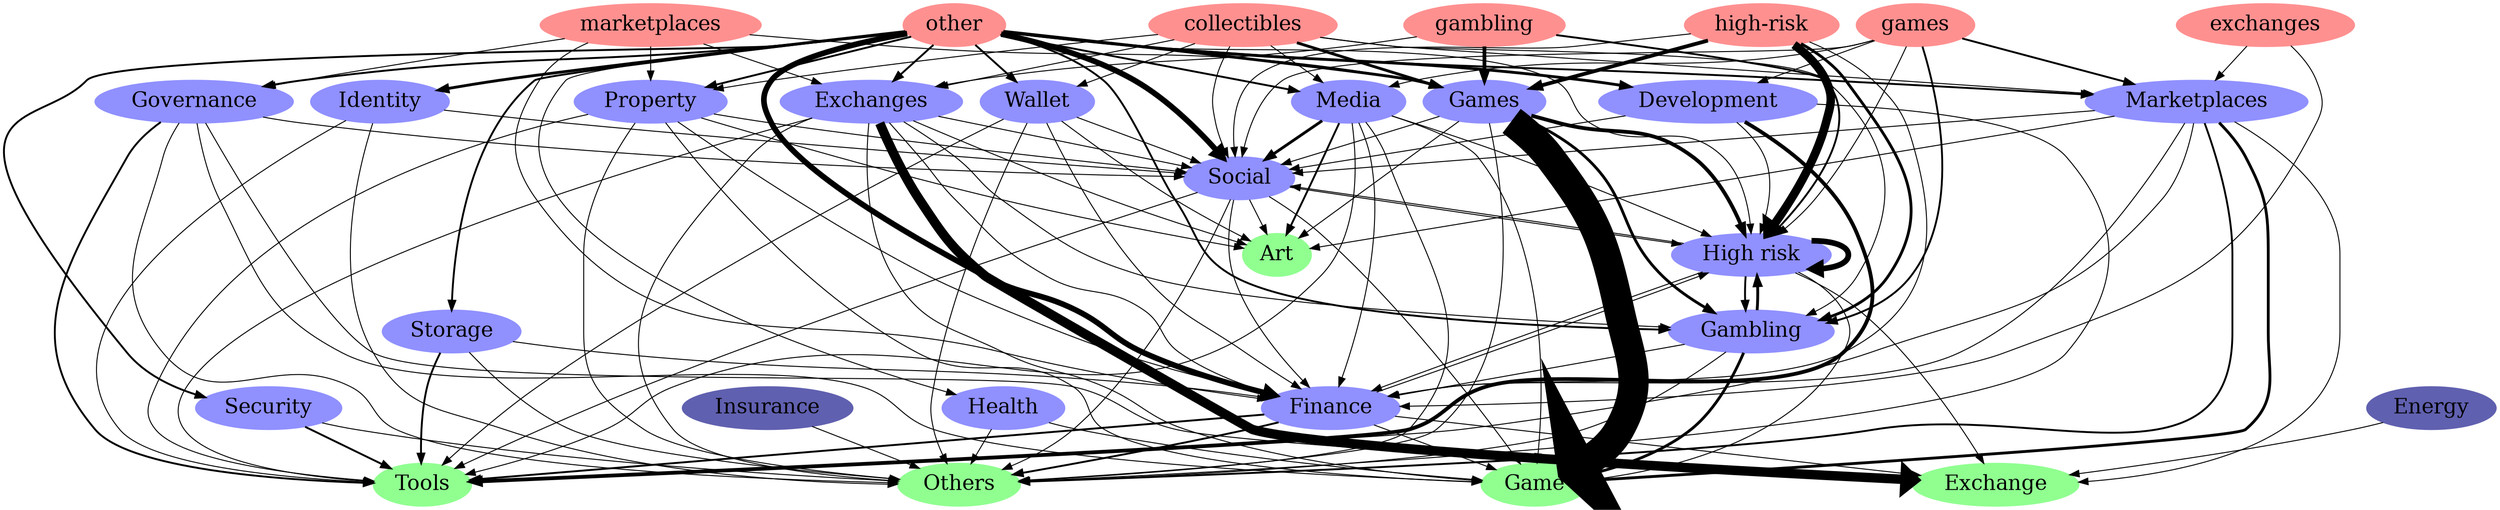 digraph mappings {
Media -> Social [penwidth=3];
Media [color="#6060b0",style=filled,label="Media",fontsize=22];
Social [color="#90ff90",style=filled,label="Social",fontsize=22];
Games -> Art [penwidth=1];
Games [color="#6060b0",style=filled,label="Games",fontsize=22];
Art [color="#90ff90",style=filled,label="Art",fontsize=22];
Gambling -> Game [penwidth=3];
Gambling [color="#6060b0",style=filled,label="Gambling",fontsize=22];
Game [color="#90ff90",style=filled,label="Game",fontsize=22];
Highrisk -> Highrisk [penwidth=6];
Highrisk [color="#6060b0",style=filled,label="High risk",fontsize=22];
Highrisk [color="#90ff90",style=filled,label="High-risk",fontsize=22];
Marketplaces -> Finance [penwidth=1];
Marketplaces [color="#6060b0",style=filled,label="Marketplaces",fontsize=22];
Finance [color="#90ff90",style=filled,label="Finance",fontsize=22];
Wallet -> Social [penwidth=1];
Wallet [color="#6060b0",style=filled,label="Wallet",fontsize=22];
Social [color="#90ff90",style=filled,label="Social",fontsize=22];
Insurance -> Others [penwidth=1];
Insurance [color="#6060b0",style=filled,label="Insurance",fontsize=22];
Others [color="#90ff90",style=filled,label="Others",fontsize=22];
Exchanges -> Gambling [penwidth=1];
Exchanges [color="#6060b0",style=filled,label="Exchanges",fontsize=22];
Gambling [color="#90ff90",style=filled,label="Gambling",fontsize=22];
Energy -> Exchange [penwidth=1];
Energy [color="#6060b0",style=filled,label="Energy",fontsize=22];
Exchange [color="#90ff90",style=filled,label="Exchange",fontsize=22];
Governance -> Game [penwidth=1];
Governance [color="#6060b0",style=filled,label="Governance",fontsize=22];
Game [color="#90ff90",style=filled,label="Game",fontsize=22];
Property -> Art [penwidth=1];
Property [color="#6060b0",style=filled,label="Property",fontsize=22];
Art [color="#90ff90",style=filled,label="Art",fontsize=22];
Media -> Finance [penwidth=1];
Media [color="#6060b0",style=filled,label="Media",fontsize=22];
Finance [color="#90ff90",style=filled,label="Finance",fontsize=22];
Wallet -> Finance [penwidth=1];
Wallet [color="#6060b0",style=filled,label="Wallet",fontsize=22];
Finance [color="#90ff90",style=filled,label="Finance",fontsize=22];
Social -> Tools [penwidth=1];
Social [color="#6060b0",style=filled,label="Social",fontsize=22];
Tools [color="#90ff90",style=filled,label="Tools",fontsize=22];
Exchanges -> Art [penwidth=1];
Exchanges [color="#6060b0",style=filled,label="Exchanges",fontsize=22];
Art [color="#90ff90",style=filled,label="Art",fontsize=22];
Property -> Social [penwidth=1];
Property [color="#6060b0",style=filled,label="Property",fontsize=22];
Social [color="#90ff90",style=filled,label="Social",fontsize=22];
Storage -> Tools [penwidth=2];
Storage [color="#6060b0",style=filled,label="Storage",fontsize=22];
Tools [color="#90ff90",style=filled,label="Tools",fontsize=22];
Highrisk -> Social [penwidth=1];
Highrisk [color="#6060b0",style=filled,label="High risk",fontsize=22];
Social [color="#90ff90",style=filled,label="Social",fontsize=22];
Exchanges -> Finance [penwidth=1];
Exchanges [color="#6060b0",style=filled,label="Exchanges",fontsize=22];
Finance [color="#90ff90",style=filled,label="Finance",fontsize=22];
Media -> Others [penwidth=1];
Media [color="#6060b0",style=filled,label="Media",fontsize=22];
Others [color="#90ff90",style=filled,label="Others",fontsize=22];
Governance -> Social [penwidth=1];
Governance [color="#6060b0",style=filled,label="Governance",fontsize=22];
Social [color="#90ff90",style=filled,label="Social",fontsize=22];
Property -> Game [penwidth=1];
Property [color="#6060b0",style=filled,label="Property",fontsize=22];
Game [color="#90ff90",style=filled,label="Game",fontsize=22];
Media -> Art [penwidth=2];
Media [color="#6060b0",style=filled,label="Media",fontsize=22];
Art [color="#90ff90",style=filled,label="Art",fontsize=22];
Property -> Tools [penwidth=1];
Property [color="#6060b0",style=filled,label="Property",fontsize=22];
Tools [color="#90ff90",style=filled,label="Tools",fontsize=22];
Social -> Game [penwidth=1];
Social [color="#6060b0",style=filled,label="Social",fontsize=22];
Game [color="#90ff90",style=filled,label="Game",fontsize=22];
Wallet -> Tools [penwidth=1];
Wallet [color="#6060b0",style=filled,label="Wallet",fontsize=22];
Tools [color="#90ff90",style=filled,label="Tools",fontsize=22];
Finance -> Highrisk [penwidth=1];
Finance [color="#6060b0",style=filled,label="Finance",fontsize=22];
Highrisk [color="#90ff90",style=filled,label="High-risk",fontsize=22];
Marketplaces -> Social [penwidth=1];
Marketplaces [color="#6060b0",style=filled,label="Marketplaces",fontsize=22];
Social [color="#90ff90",style=filled,label="Social",fontsize=22];
Development -> Highrisk [penwidth=1];
Development [color="#6060b0",style=filled,label="Development",fontsize=22];
Highrisk [color="#90ff90",style=filled,label="High-risk",fontsize=22];
Games -> Game [penwidth=32];
Games [color="#6060b0",style=filled,label="Games",fontsize=22];
Game [color="#90ff90",style=filled,label="Game",fontsize=22];
Media -> Game [penwidth=1];
Media [color="#6060b0",style=filled,label="Media",fontsize=22];
Game [color="#90ff90",style=filled,label="Game",fontsize=22];
Health -> Others [penwidth=1];
Health [color="#6060b0",style=filled,label="Health",fontsize=22];
Others [color="#90ff90",style=filled,label="Others",fontsize=22];
Development -> Tools [penwidth=4];
Development [color="#6060b0",style=filled,label="Development",fontsize=22];
Tools [color="#90ff90",style=filled,label="Tools",fontsize=22];
Social -> Highrisk [penwidth=1];
Social [color="#6060b0",style=filled,label="Social",fontsize=22];
Highrisk [color="#90ff90",style=filled,label="High-risk",fontsize=22];
Wallet -> Others [penwidth=1];
Wallet [color="#6060b0",style=filled,label="Wallet",fontsize=22];
Others [color="#90ff90",style=filled,label="Others",fontsize=22];
Social -> Finance [penwidth=1];
Social [color="#6060b0",style=filled,label="Social",fontsize=22];
Finance [color="#90ff90",style=filled,label="Finance",fontsize=22];
Wallet -> Art [penwidth=1];
Wallet [color="#6060b0",style=filled,label="Wallet",fontsize=22];
Art [color="#90ff90",style=filled,label="Art",fontsize=22];
Storage -> Others [penwidth=1];
Storage [color="#6060b0",style=filled,label="Storage",fontsize=22];
Others [color="#90ff90",style=filled,label="Others",fontsize=22];
Storage -> Finance [penwidth=1];
Storage [color="#6060b0",style=filled,label="Storage",fontsize=22];
Finance [color="#90ff90",style=filled,label="Finance",fontsize=22];
Gambling -> Highrisk [penwidth=3];
Gambling [color="#6060b0",style=filled,label="Gambling",fontsize=22];
Highrisk [color="#90ff90",style=filled,label="High-risk",fontsize=22];
Exchanges -> Tools [penwidth=1];
Exchanges [color="#6060b0",style=filled,label="Exchanges",fontsize=22];
Tools [color="#90ff90",style=filled,label="Tools",fontsize=22];
Exchanges -> Exchange [penwidth=10];
Exchanges [color="#6060b0",style=filled,label="Exchanges",fontsize=22];
Exchange [color="#90ff90",style=filled,label="Exchange",fontsize=22];
Games -> Highrisk [penwidth=4];
Games [color="#6060b0",style=filled,label="Games",fontsize=22];
Highrisk [color="#90ff90",style=filled,label="High-risk",fontsize=22];
Exchanges -> Game [penwidth=1];
Exchanges [color="#6060b0",style=filled,label="Exchanges",fontsize=22];
Game [color="#90ff90",style=filled,label="Game",fontsize=22];
Media -> Highrisk [penwidth=1];
Media [color="#6060b0",style=filled,label="Media",fontsize=22];
Highrisk [color="#90ff90",style=filled,label="High-risk",fontsize=22];
Gambling -> Others [penwidth=1];
Gambling [color="#6060b0",style=filled,label="Gambling",fontsize=22];
Others [color="#90ff90",style=filled,label="Others",fontsize=22];
Security -> Others [penwidth=1];
Security [color="#6060b0",style=filled,label="Security",fontsize=22];
Others [color="#90ff90",style=filled,label="Others",fontsize=22];
Property -> Finance [penwidth=1];
Property [color="#6060b0",style=filled,label="Property",fontsize=22];
Finance [color="#90ff90",style=filled,label="Finance",fontsize=22];
Identity -> Social [penwidth=1];
Identity [color="#6060b0",style=filled,label="Identity",fontsize=22];
Social [color="#90ff90",style=filled,label="Social",fontsize=22];
Exchanges -> Social [penwidth=1];
Exchanges [color="#6060b0",style=filled,label="Exchanges",fontsize=22];
Social [color="#90ff90",style=filled,label="Social",fontsize=22];
Highrisk -> Finance [penwidth=1];
Highrisk [color="#6060b0",style=filled,label="High risk",fontsize=22];
Finance [color="#90ff90",style=filled,label="Finance",fontsize=22];
Exchanges -> Others [penwidth=1];
Exchanges [color="#6060b0",style=filled,label="Exchanges",fontsize=22];
Others [color="#90ff90",style=filled,label="Others",fontsize=22];
Gambling -> Finance [penwidth=1];
Gambling [color="#6060b0",style=filled,label="Gambling",fontsize=22];
Finance [color="#90ff90",style=filled,label="Finance",fontsize=22];
Identity -> Tools [penwidth=1];
Identity [color="#6060b0",style=filled,label="Identity",fontsize=22];
Tools [color="#90ff90",style=filled,label="Tools",fontsize=22];
Property -> Others [penwidth=1];
Property [color="#6060b0",style=filled,label="Property",fontsize=22];
Others [color="#90ff90",style=filled,label="Others",fontsize=22];
Finance -> Game [penwidth=1];
Finance [color="#6060b0",style=filled,label="Finance",fontsize=22];
Game [color="#90ff90",style=filled,label="Game",fontsize=22];
Governance -> Tools [penwidth=2];
Governance [color="#6060b0",style=filled,label="Governance",fontsize=22];
Tools [color="#90ff90",style=filled,label="Tools",fontsize=22];
Governance -> Others [penwidth=1];
Governance [color="#6060b0",style=filled,label="Governance",fontsize=22];
Others [color="#90ff90",style=filled,label="Others",fontsize=22];
Marketplaces -> Others [penwidth=2];
Marketplaces [color="#6060b0",style=filled,label="Marketplaces",fontsize=22];
Others [color="#90ff90",style=filled,label="Others",fontsize=22];
Social -> Others [penwidth=1];
Social [color="#6060b0",style=filled,label="Social",fontsize=22];
Others [color="#90ff90",style=filled,label="Others",fontsize=22];
Identity -> Others [penwidth=1];
Identity [color="#6060b0",style=filled,label="Identity",fontsize=22];
Others [color="#90ff90",style=filled,label="Others",fontsize=22];
Games -> Social [penwidth=1];
Games [color="#6060b0",style=filled,label="Games",fontsize=22];
Social [color="#90ff90",style=filled,label="Social",fontsize=22];
Health -> Game [penwidth=1];
Health [color="#6060b0",style=filled,label="Health",fontsize=22];
Game [color="#90ff90",style=filled,label="Game",fontsize=22];
Governance -> Exchange [penwidth=1];
Governance [color="#6060b0",style=filled,label="Governance",fontsize=22];
Exchange [color="#90ff90",style=filled,label="Exchange",fontsize=22];
Marketplaces -> Exchange [penwidth=1];
Marketplaces [color="#6060b0",style=filled,label="Marketplaces",fontsize=22];
Exchange [color="#90ff90",style=filled,label="Exchange",fontsize=22];
Games -> Others [penwidth=1];
Games [color="#6060b0",style=filled,label="Games",fontsize=22];
Others [color="#90ff90",style=filled,label="Others",fontsize=22];
Marketplaces -> Tools [penwidth=1];
Marketplaces [color="#6060b0",style=filled,label="Marketplaces",fontsize=22];
Tools [color="#90ff90",style=filled,label="Tools",fontsize=22];
Games -> Gambling [penwidth=3];
Games [color="#6060b0",style=filled,label="Games",fontsize=22];
Gambling [color="#90ff90",style=filled,label="Gambling",fontsize=22];
Security -> Tools [penwidth=2];
Security [color="#6060b0",style=filled,label="Security",fontsize=22];
Tools [color="#90ff90",style=filled,label="Tools",fontsize=22];
Finance -> Others [penwidth=2];
Finance [color="#6060b0",style=filled,label="Finance",fontsize=22];
Others [color="#90ff90",style=filled,label="Others",fontsize=22];
Development -> Social [penwidth=1];
Development [color="#6060b0",style=filled,label="Development",fontsize=22];
Social [color="#90ff90",style=filled,label="Social",fontsize=22];
Finance -> Exchange [penwidth=1];
Finance [color="#6060b0",style=filled,label="Finance",fontsize=22];
Exchange [color="#90ff90",style=filled,label="Exchange",fontsize=22];
Media -> Tools [penwidth=1];
Media [color="#6060b0",style=filled,label="Media",fontsize=22];
Tools [color="#90ff90",style=filled,label="Tools",fontsize=22];
Marketplaces -> Game [penwidth=3];
Marketplaces [color="#6060b0",style=filled,label="Marketplaces",fontsize=22];
Game [color="#90ff90",style=filled,label="Game",fontsize=22];
Highrisk -> Game [penwidth=1];
Highrisk [color="#6060b0",style=filled,label="High risk",fontsize=22];
Game [color="#90ff90",style=filled,label="Game",fontsize=22];
Development -> Others [penwidth=1];
Development [color="#6060b0",style=filled,label="Development",fontsize=22];
Others [color="#90ff90",style=filled,label="Others",fontsize=22];
Highrisk -> Exchange [penwidth=1];
Highrisk [color="#6060b0",style=filled,label="High risk",fontsize=22];
Exchange [color="#90ff90",style=filled,label="Exchange",fontsize=22];
Finance -> Tools [penwidth=2];
Finance [color="#6060b0",style=filled,label="Finance",fontsize=22];
Tools [color="#90ff90",style=filled,label="Tools",fontsize=22];
Highrisk -> Gambling [penwidth=2];
Highrisk [color="#6060b0",style=filled,label="High risk",fontsize=22];
Gambling [color="#90ff90",style=filled,label="Gambling",fontsize=22];
Marketplaces -> Art [penwidth=1];
Marketplaces [color="#6060b0",style=filled,label="Marketplaces",fontsize=22];
Art [color="#90ff90",style=filled,label="Art",fontsize=22];
Social -> Art [penwidth=1];
Social [color="#6060b0",style=filled,label="Social",fontsize=22];
Art [color="#90ff90",style=filled,label="Art",fontsize=22];
collectibles -> Exchanges [penwidth=1];
collectibles [color="#ff9090",style=filled,label="collectibles",fontsize=22];
Exchanges [color="#9090ff",style=filled,label="Exchanges",fontsize=22];
collectibles -> Social [penwidth=1];
collectibles [color="#ff9090",style=filled,label="collectibles",fontsize=22];
Social [color="#9090ff",style=filled,label="Social",fontsize=22];
collectibles -> Property [penwidth=1];
collectibles [color="#ff9090",style=filled,label="collectibles",fontsize=22];
Property [color="#9090ff",style=filled,label="Property",fontsize=22];
other -> Finance [penwidth=6];
other [color="#ff9090",style=filled,label="other",fontsize=22];
Finance [color="#9090ff",style=filled,label="Finance",fontsize=22];
marketplaces -> Finance [penwidth=1];
marketplaces [color="#ff9090",style=filled,label="marketplaces",fontsize=22];
Finance [color="#9090ff",style=filled,label="Finance",fontsize=22];
collectibles -> Marketplaces [penwidth=1];
collectibles [color="#ff9090",style=filled,label="collectibles",fontsize=22];
Marketplaces [color="#9090ff",style=filled,label="Marketplaces",fontsize=22];
other -> Identity [penwidth=3];
other [color="#ff9090",style=filled,label="other",fontsize=22];
Identity [color="#9090ff",style=filled,label="Identity",fontsize=22];
highrisk -> Finance [penwidth=1];
highrisk [color="#ff9090",style=filled,label="high-risk",fontsize=22];
Finance [color="#9090ff",style=filled,label="Finance",fontsize=22];
games -> Highrisk [penwidth=1];
games [color="#ff9090",style=filled,label="games",fontsize=22];
Highrisk [color="#9090ff",style=filled,label="High risk",fontsize=22];
other -> Health [penwidth=1];
other [color="#ff9090",style=filled,label="other",fontsize=22];
Health [color="#9090ff",style=filled,label="Health",fontsize=22];
exchanges -> Marketplaces [penwidth=1];
exchanges [color="#ff9090",style=filled,label="exchanges",fontsize=22];
Marketplaces [color="#9090ff",style=filled,label="Marketplaces",fontsize=22];
games -> Social [penwidth=1];
games [color="#ff9090",style=filled,label="games",fontsize=22];
Social [color="#9090ff",style=filled,label="Social",fontsize=22];
other -> Highrisk [penwidth=1];
other [color="#ff9090",style=filled,label="other",fontsize=22];
Highrisk [color="#9090ff",style=filled,label="High risk",fontsize=22];
gambling -> Exchanges [penwidth=1];
gambling [color="#ff9090",style=filled,label="gambling",fontsize=22];
Exchanges [color="#9090ff",style=filled,label="Exchanges",fontsize=22];
marketplaces -> Exchanges [penwidth=1];
marketplaces [color="#ff9090",style=filled,label="marketplaces",fontsize=22];
Exchanges [color="#9090ff",style=filled,label="Exchanges",fontsize=22];
other -> Social [penwidth=6];
other [color="#ff9090",style=filled,label="other",fontsize=22];
Social [color="#9090ff",style=filled,label="Social",fontsize=22];
other -> Games [penwidth=3];
other [color="#ff9090",style=filled,label="other",fontsize=22];
Games [color="#9090ff",style=filled,label="Games",fontsize=22];
other -> Gambling [penwidth=2];
other [color="#ff9090",style=filled,label="other",fontsize=22];
Gambling [color="#9090ff",style=filled,label="Gambling",fontsize=22];
other -> Wallet [penwidth=2];
other [color="#ff9090",style=filled,label="other",fontsize=22];
Wallet [color="#9090ff",style=filled,label="Wallet",fontsize=22];
marketplaces -> Governance [penwidth=1];
marketplaces [color="#ff9090",style=filled,label="marketplaces",fontsize=22];
Governance [color="#9090ff",style=filled,label="Governance",fontsize=22];
other -> Development [penwidth=3];
other [color="#ff9090",style=filled,label="other",fontsize=22];
Development [color="#9090ff",style=filled,label="Development",fontsize=22];
gambling -> Games [penwidth=4];
gambling [color="#ff9090",style=filled,label="gambling",fontsize=22];
Games [color="#9090ff",style=filled,label="Games",fontsize=22];
collectibles -> Gambling [penwidth=1];
collectibles [color="#ff9090",style=filled,label="collectibles",fontsize=22];
Gambling [color="#9090ff",style=filled,label="Gambling",fontsize=22];
collectibles -> Games [penwidth=3];
collectibles [color="#ff9090",style=filled,label="collectibles",fontsize=22];
Games [color="#9090ff",style=filled,label="Games",fontsize=22];
games -> Development [penwidth=1];
games [color="#ff9090",style=filled,label="games",fontsize=22];
Development [color="#9090ff",style=filled,label="Development",fontsize=22];
other -> Storage [penwidth=2];
other [color="#ff9090",style=filled,label="other",fontsize=22];
Storage [color="#9090ff",style=filled,label="Storage",fontsize=22];
highrisk -> Games [penwidth=4];
highrisk [color="#ff9090",style=filled,label="high-risk",fontsize=22];
Games [color="#9090ff",style=filled,label="Games",fontsize=22];
collectibles -> Media [penwidth=1];
collectibles [color="#ff9090",style=filled,label="collectibles",fontsize=22];
Media [color="#9090ff",style=filled,label="Media",fontsize=22];
games -> Marketplaces [penwidth=2];
games [color="#ff9090",style=filled,label="games",fontsize=22];
Marketplaces [color="#9090ff",style=filled,label="Marketplaces",fontsize=22];
marketplaces -> Property [penwidth=1];
marketplaces [color="#ff9090",style=filled,label="marketplaces",fontsize=22];
Property [color="#9090ff",style=filled,label="Property",fontsize=22];
highrisk -> Highrisk [penwidth=9];
highrisk [color="#ff9090",style=filled,label="high-risk",fontsize=22];
Highrisk [color="#9090ff",style=filled,label="High risk",fontsize=22];
other -> Security [penwidth=2];
other [color="#ff9090",style=filled,label="other",fontsize=22];
Security [color="#9090ff",style=filled,label="Security",fontsize=22];
marketplaces -> Games [penwidth=1];
marketplaces [color="#ff9090",style=filled,label="marketplaces",fontsize=22];
Games [color="#9090ff",style=filled,label="Games",fontsize=22];
gambling -> Highrisk [penwidth=2];
gambling [color="#ff9090",style=filled,label="gambling",fontsize=22];
Highrisk [color="#9090ff",style=filled,label="High risk",fontsize=22];
other -> Marketplaces [penwidth=2];
other [color="#ff9090",style=filled,label="other",fontsize=22];
Marketplaces [color="#9090ff",style=filled,label="Marketplaces",fontsize=22];
games -> Media [penwidth=1];
games [color="#ff9090",style=filled,label="games",fontsize=22];
Media [color="#9090ff",style=filled,label="Media",fontsize=22];
other -> Media [penwidth=2];
other [color="#ff9090",style=filled,label="other",fontsize=22];
Media [color="#9090ff",style=filled,label="Media",fontsize=22];
exchanges -> Finance [penwidth=1];
exchanges [color="#ff9090",style=filled,label="exchanges",fontsize=22];
Finance [color="#9090ff",style=filled,label="Finance",fontsize=22];
other -> Governance [penwidth=2];
other [color="#ff9090",style=filled,label="other",fontsize=22];
Governance [color="#9090ff",style=filled,label="Governance",fontsize=22];
games -> Gambling [penwidth=2];
games [color="#ff9090",style=filled,label="games",fontsize=22];
Gambling [color="#9090ff",style=filled,label="Gambling",fontsize=22];
other -> Exchanges [penwidth=2];
other [color="#ff9090",style=filled,label="other",fontsize=22];
Exchanges [color="#9090ff",style=filled,label="Exchanges",fontsize=22];
highrisk -> Gambling [penwidth=3];
highrisk [color="#ff9090",style=filled,label="high-risk",fontsize=22];
Gambling [color="#9090ff",style=filled,label="Gambling",fontsize=22];
highrisk -> Social [penwidth=1];
highrisk [color="#ff9090",style=filled,label="high-risk",fontsize=22];
Social [color="#9090ff",style=filled,label="Social",fontsize=22];
other -> Property [penwidth=2];
other [color="#ff9090",style=filled,label="other",fontsize=22];
Property [color="#9090ff",style=filled,label="Property",fontsize=22];
collectibles -> Wallet [penwidth=1];
collectibles [color="#ff9090",style=filled,label="collectibles",fontsize=22];
Wallet [color="#9090ff",style=filled,label="Wallet",fontsize=22];
}
